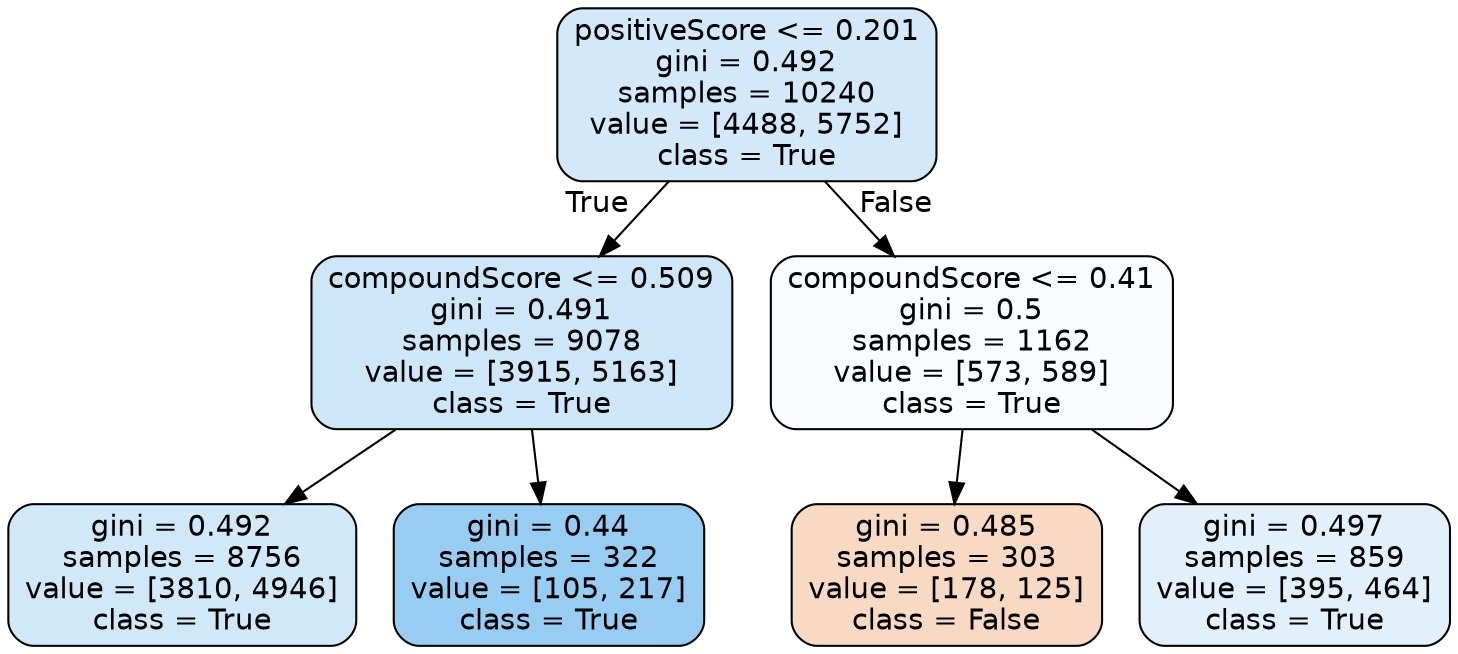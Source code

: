 digraph Tree {
node [shape=box, style="filled, rounded", color="black", fontname=helvetica] ;
edge [fontname=helvetica] ;
0 [label="positiveScore <= 0.201\ngini = 0.492\nsamples = 10240\nvalue = [4488, 5752]\nclass = True", fillcolor="#399de538"] ;
1 [label="compoundScore <= 0.509\ngini = 0.491\nsamples = 9078\nvalue = [3915, 5163]\nclass = True", fillcolor="#399de53e"] ;
0 -> 1 [labeldistance=2.5, labelangle=45, headlabel="True"] ;
2 [label="gini = 0.492\nsamples = 8756\nvalue = [3810, 4946]\nclass = True", fillcolor="#399de53b"] ;
1 -> 2 ;
3 [label="gini = 0.44\nsamples = 322\nvalue = [105, 217]\nclass = True", fillcolor="#399de584"] ;
1 -> 3 ;
4 [label="compoundScore <= 0.41\ngini = 0.5\nsamples = 1162\nvalue = [573, 589]\nclass = True", fillcolor="#399de507"] ;
0 -> 4 [labeldistance=2.5, labelangle=-45, headlabel="False"] ;
5 [label="gini = 0.485\nsamples = 303\nvalue = [178, 125]\nclass = False", fillcolor="#e581394c"] ;
4 -> 5 ;
6 [label="gini = 0.497\nsamples = 859\nvalue = [395, 464]\nclass = True", fillcolor="#399de526"] ;
4 -> 6 ;
}